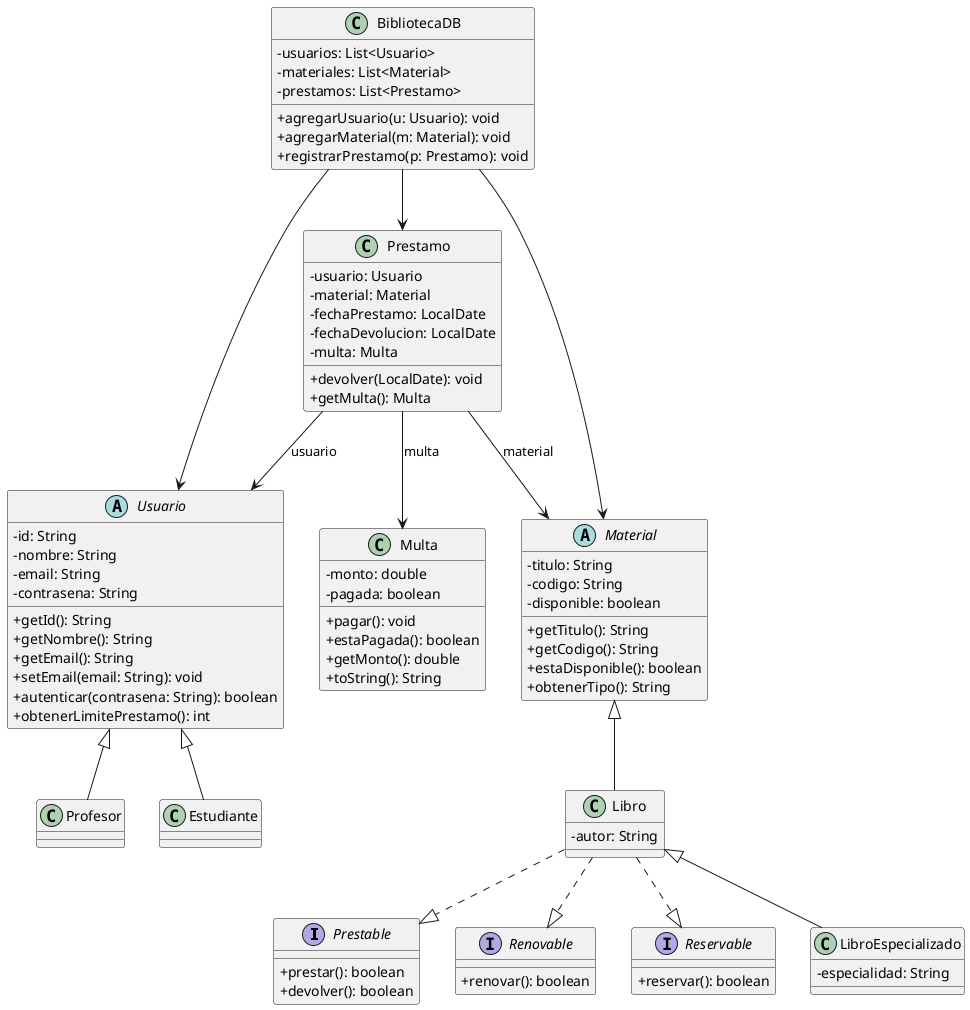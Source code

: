 @startuml
skinparam classAttributeIconSize 0

' === Interfaces ===
interface Prestable {
    +prestar(): boolean
    +devolver(): boolean
}

interface Renovable {
    +renovar(): boolean
}

interface Reservable {
    +reservar(): boolean
}

' === Clases de Usuario ===
abstract class Usuario {
    - id: String
    - nombre: String
    - email: String
    - contrasena: String
    + getId(): String
    + getNombre(): String
    + getEmail(): String
    + setEmail(email: String): void
    + autenticar(contrasena: String): boolean
    + obtenerLimitePrestamo(): int
}

class Estudiante
class Profesor

Usuario <|-- Estudiante
Usuario <|-- Profesor

' === Clases de Material ===
abstract class Material {
    - titulo: String
    - codigo: String
    - disponible: boolean
    + getTitulo(): String
    + getCodigo(): String
    + estaDisponible(): boolean
    + obtenerTipo(): String
}

class Libro {
    - autor: String
}
class LibroEspecializado {
    - especialidad: String
}

Material <|-- Libro
Libro <|-- LibroEspecializado

Libro ..|> Prestable
Libro ..|> Reservable
Libro ..|> Renovable

' === Clase Prestamo ===
class Prestamo {
    - usuario: Usuario
    - material: Material
    - fechaPrestamo: LocalDate
    - fechaDevolucion: LocalDate
    - multa: Multa
    + devolver(LocalDate): void
    + getMulta(): Multa
}

Prestamo --> Usuario : usuario
Prestamo --> Material : material
Prestamo --> Multa : multa

' === Clase Multa ===
class Multa {
    - monto: double
    - pagada: boolean
    + pagar(): void
    + estaPagada(): boolean
    + getMonto(): double
    + toString(): String
}

' === Clase BibliotecaDB ===
class BibliotecaDB {
    - usuarios: List<Usuario>
    - materiales: List<Material>
    - prestamos: List<Prestamo>
    + agregarUsuario(u: Usuario): void
    + agregarMaterial(m: Material): void
    + registrarPrestamo(p: Prestamo): void
}

BibliotecaDB --> Usuario
BibliotecaDB --> Material
BibliotecaDB --> Prestamo

@enduml
